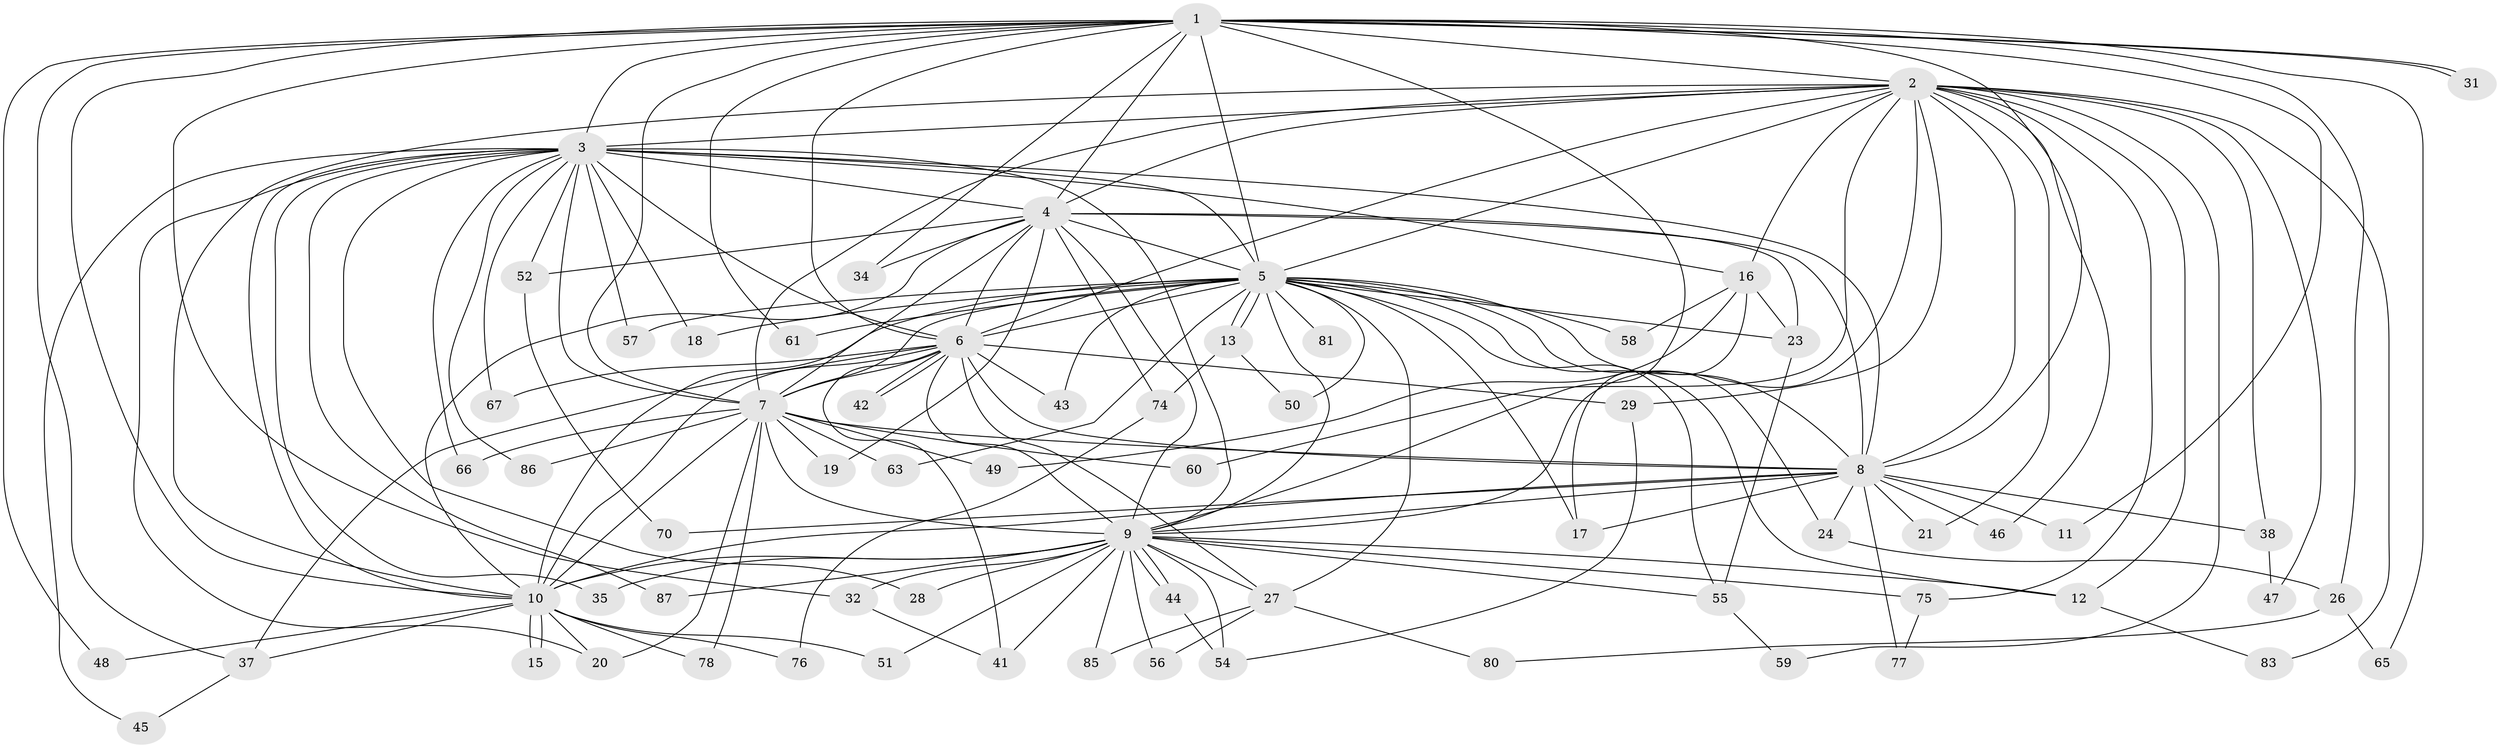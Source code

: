 // original degree distribution, {20: 0.04597701149425287, 19: 0.011494252873563218, 24: 0.022988505747126436, 18: 0.022988505747126436, 16: 0.011494252873563218, 2: 0.5632183908045977, 4: 0.11494252873563218, 8: 0.011494252873563218, 5: 0.011494252873563218, 3: 0.1839080459770115}
// Generated by graph-tools (version 1.1) at 2025/41/03/06/25 10:41:34]
// undirected, 68 vertices, 169 edges
graph export_dot {
graph [start="1"]
  node [color=gray90,style=filled];
  1 [super="+40"];
  2 [super="+22"];
  3 [super="+25"];
  4 [super="+53"];
  5 [super="+14"];
  6;
  7 [super="+39"];
  8 [super="+64"];
  9 [super="+33"];
  10 [super="+36"];
  11;
  12 [super="+71"];
  13;
  15;
  16 [super="+68"];
  17;
  18;
  19;
  20 [super="+62"];
  21;
  23 [super="+69"];
  24;
  26;
  27 [super="+30"];
  28;
  29;
  31;
  32;
  34 [super="+73"];
  35;
  37 [super="+72"];
  38;
  41 [super="+84"];
  42;
  43;
  44;
  45;
  46;
  47;
  48;
  49;
  50;
  51;
  52;
  54 [super="+79"];
  55 [super="+82"];
  56;
  57;
  58;
  59;
  60;
  61;
  63;
  65;
  66;
  67;
  70;
  74;
  75;
  76;
  77;
  78;
  80;
  81;
  83;
  85;
  86;
  87;
  1 -- 2;
  1 -- 3;
  1 -- 4;
  1 -- 5 [weight=2];
  1 -- 6;
  1 -- 7;
  1 -- 8;
  1 -- 9;
  1 -- 10;
  1 -- 11;
  1 -- 26;
  1 -- 31;
  1 -- 31;
  1 -- 32;
  1 -- 34;
  1 -- 37;
  1 -- 48;
  1 -- 61;
  1 -- 65;
  2 -- 3;
  2 -- 4 [weight=2];
  2 -- 5;
  2 -- 6;
  2 -- 7;
  2 -- 8;
  2 -- 9;
  2 -- 10;
  2 -- 12;
  2 -- 16;
  2 -- 21;
  2 -- 29;
  2 -- 38;
  2 -- 46;
  2 -- 47;
  2 -- 59;
  2 -- 60;
  2 -- 75;
  2 -- 83;
  3 -- 4 [weight=2];
  3 -- 5;
  3 -- 6;
  3 -- 7;
  3 -- 8;
  3 -- 9;
  3 -- 10;
  3 -- 16;
  3 -- 18;
  3 -- 20;
  3 -- 28;
  3 -- 45;
  3 -- 52;
  3 -- 57;
  3 -- 66;
  3 -- 86;
  3 -- 87;
  3 -- 35;
  3 -- 67;
  4 -- 5 [weight=2];
  4 -- 6;
  4 -- 7;
  4 -- 8 [weight=2];
  4 -- 9;
  4 -- 10;
  4 -- 19;
  4 -- 23;
  4 -- 34 [weight=2];
  4 -- 52;
  4 -- 74;
  5 -- 6;
  5 -- 7;
  5 -- 8 [weight=2];
  5 -- 9 [weight=2];
  5 -- 10;
  5 -- 13;
  5 -- 13;
  5 -- 17;
  5 -- 23;
  5 -- 24;
  5 -- 27;
  5 -- 43;
  5 -- 50;
  5 -- 57;
  5 -- 58;
  5 -- 81 [weight=2];
  5 -- 18;
  5 -- 55;
  5 -- 61;
  5 -- 63;
  5 -- 12;
  6 -- 7 [weight=2];
  6 -- 8;
  6 -- 9;
  6 -- 10;
  6 -- 29;
  6 -- 41;
  6 -- 42;
  6 -- 42;
  6 -- 43;
  6 -- 67;
  6 -- 27;
  6 -- 37;
  7 -- 8;
  7 -- 9;
  7 -- 10;
  7 -- 19;
  7 -- 49;
  7 -- 60;
  7 -- 63;
  7 -- 66;
  7 -- 78;
  7 -- 86;
  7 -- 20;
  8 -- 9;
  8 -- 10 [weight=2];
  8 -- 11;
  8 -- 17;
  8 -- 21;
  8 -- 24;
  8 -- 38;
  8 -- 46;
  8 -- 70;
  8 -- 77;
  9 -- 10;
  9 -- 12;
  9 -- 27;
  9 -- 28;
  9 -- 32;
  9 -- 35;
  9 -- 44;
  9 -- 44;
  9 -- 51;
  9 -- 54;
  9 -- 55;
  9 -- 56;
  9 -- 75;
  9 -- 85;
  9 -- 87;
  9 -- 41;
  10 -- 15;
  10 -- 15;
  10 -- 20;
  10 -- 37;
  10 -- 48;
  10 -- 51;
  10 -- 76;
  10 -- 78;
  12 -- 83;
  13 -- 50;
  13 -- 74;
  16 -- 49;
  16 -- 58;
  16 -- 17;
  16 -- 23;
  23 -- 55;
  24 -- 26;
  26 -- 65;
  26 -- 80;
  27 -- 80;
  27 -- 56;
  27 -- 85;
  29 -- 54;
  32 -- 41;
  37 -- 45;
  38 -- 47;
  44 -- 54;
  52 -- 70;
  55 -- 59;
  74 -- 76;
  75 -- 77;
}
